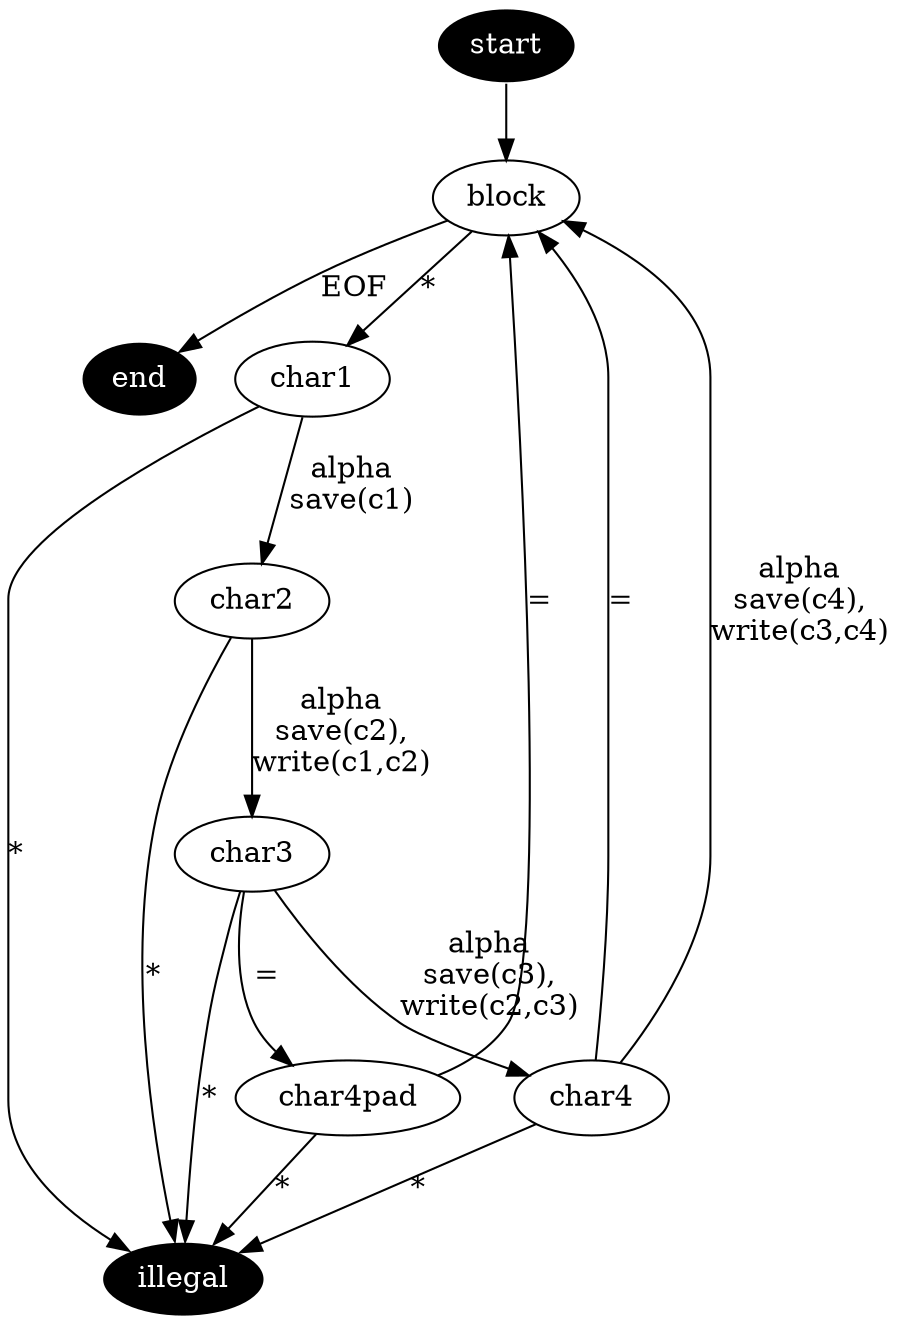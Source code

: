 digraph decode {
	// terminal states
	node [ style = filled; fillcolor = black; color = white; fontcolor = white; ];
	start, end, illegal

	// internal states
	node [ style = filled; fillcolor = white; color = black; fontcolor = black; ];
	block;
	char1, char2, char3, char4, char4pad;

	// unspecified states
	node [ style = filled; fillcolor = cyan; color = black; fontcolor = black; ];

	start -> block;

	block -> char1 [ label = "*" ];

	char1 -> char2 [ label = "alpha\nsave(c1)" ];
	char1 -> illegal [ label = "*" ];

	char2 -> char3 [ label = "alpha\nsave(c2),\nwrite(c1,c2)" ];
	char2 -> illegal [ label = "*" ];

	char3 -> char4 [ label = "alpha\nsave(c3),\nwrite(c2,c3)" ];
	char3 -> char4pad [ label = "=" ];
	char3 -> illegal [ label = "*" ];

	char4 -> block [ label = "alpha\nsave(c4),\nwrite(c3,c4)" ];
	char4 -> block [ label = "=" ];
	char4 -> illegal [ label = "*" ];

	char4pad -> block [ label = "=" ];
	char4pad -> illegal [ label = "*" ];

	block -> end [ label = "EOF" ];
}
